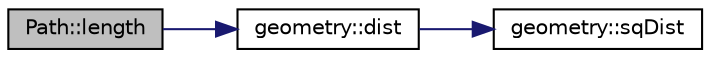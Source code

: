 digraph "Path::length"
{
 // LATEX_PDF_SIZE
  edge [fontname="Helvetica",fontsize="10",labelfontname="Helvetica",labelfontsize="10"];
  node [fontname="Helvetica",fontsize="10",shape=record];
  rankdir="LR";
  Node1 [label="Path::length",height=0.2,width=0.4,color="black", fillcolor="grey75", style="filled", fontcolor="black",tooltip=" "];
  Node1 -> Node2 [color="midnightblue",fontsize="10",style="solid"];
  Node2 [label="geometry::dist",height=0.2,width=0.4,color="black", fillcolor="white", style="filled",URL="$namespacegeometry.html#a9a1ebcb6a74b046020dcc91c40554a3a",tooltip=" "];
  Node2 -> Node3 [color="midnightblue",fontsize="10",style="solid"];
  Node3 [label="geometry::sqDist",height=0.2,width=0.4,color="black", fillcolor="white", style="filled",URL="$namespacegeometry.html#a478ae992edb02bc432e6d0420c40e336",tooltip=" "];
}

